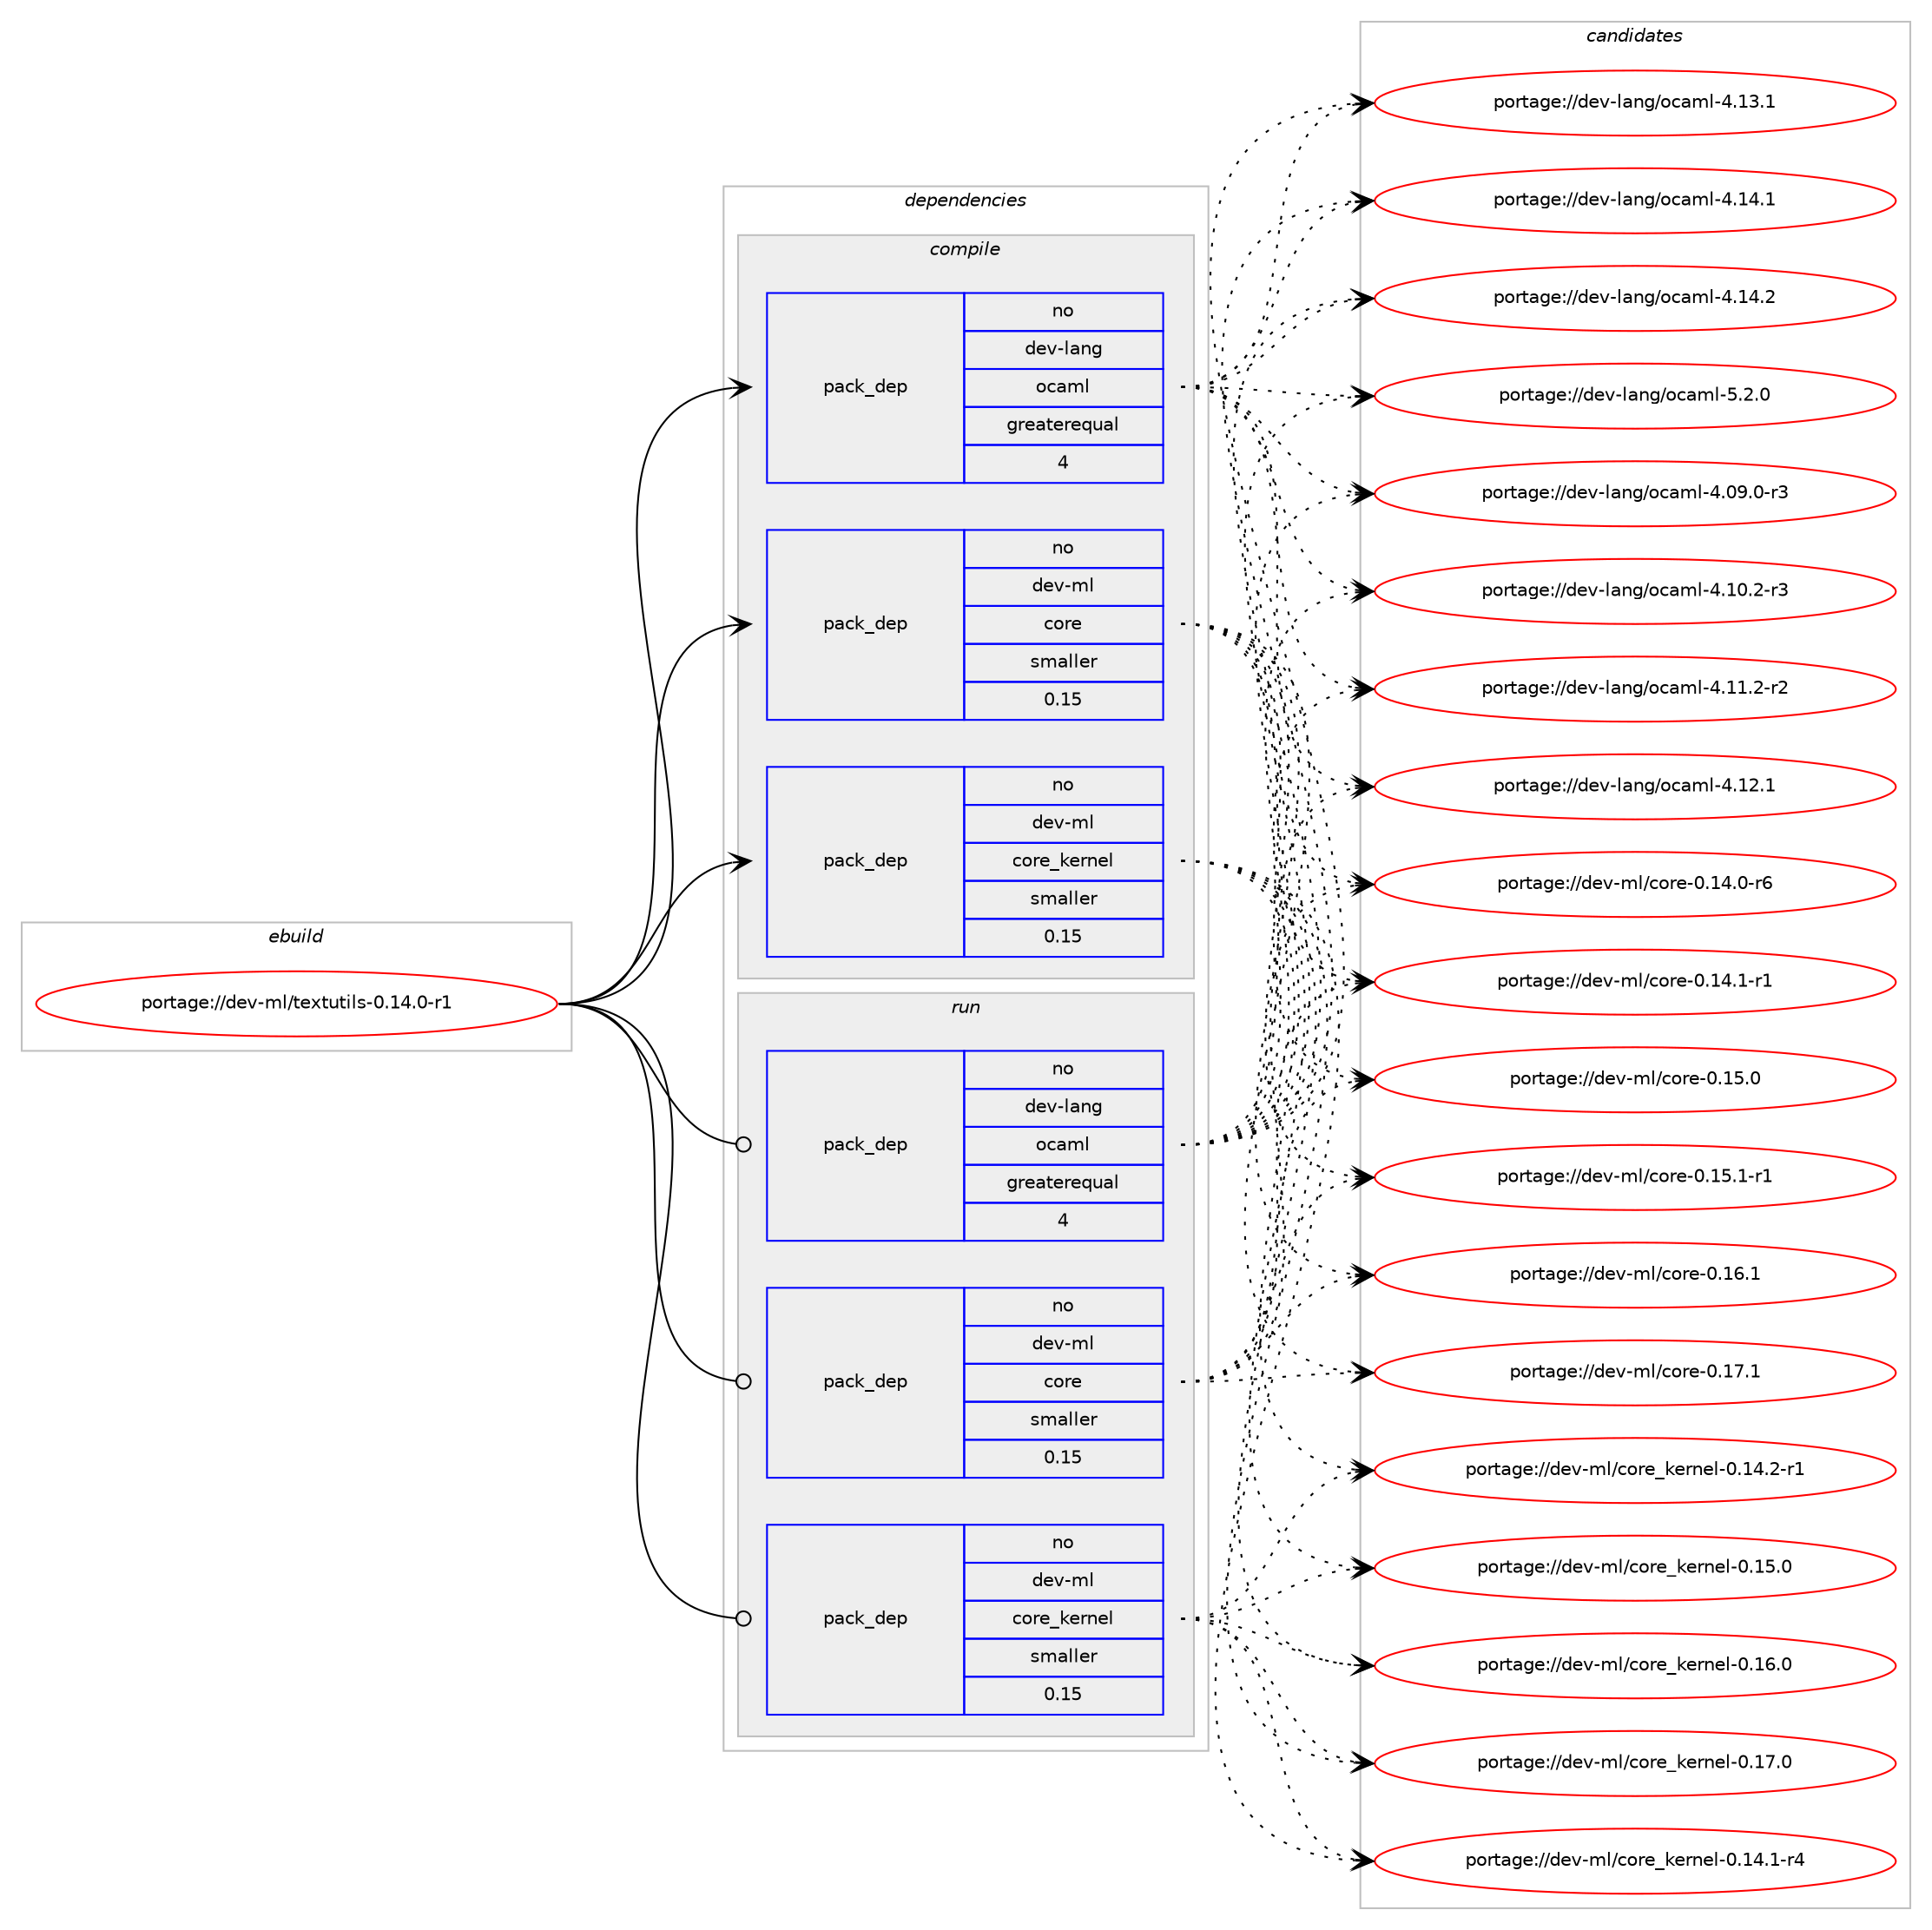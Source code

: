 digraph prolog {

# *************
# Graph options
# *************

newrank=true;
concentrate=true;
compound=true;
graph [rankdir=LR,fontname=Helvetica,fontsize=10,ranksep=1.5];#, ranksep=2.5, nodesep=0.2];
edge  [arrowhead=vee];
node  [fontname=Helvetica,fontsize=10];

# **********
# The ebuild
# **********

subgraph cluster_leftcol {
color=gray;
rank=same;
label=<<i>ebuild</i>>;
id [label="portage://dev-ml/textutils-0.14.0-r1", color=red, width=4, href="../dev-ml/textutils-0.14.0-r1.svg"];
}

# ****************
# The dependencies
# ****************

subgraph cluster_midcol {
color=gray;
label=<<i>dependencies</i>>;
subgraph cluster_compile {
fillcolor="#eeeeee";
style=filled;
label=<<i>compile</i>>;
subgraph pack32687 {
dependency62727 [label=<<TABLE BORDER="0" CELLBORDER="1" CELLSPACING="0" CELLPADDING="4" WIDTH="220"><TR><TD ROWSPAN="6" CELLPADDING="30">pack_dep</TD></TR><TR><TD WIDTH="110">no</TD></TR><TR><TD>dev-lang</TD></TR><TR><TD>ocaml</TD></TR><TR><TD>greaterequal</TD></TR><TR><TD>4</TD></TR></TABLE>>, shape=none, color=blue];
}
id:e -> dependency62727:w [weight=20,style="solid",arrowhead="vee"];
subgraph pack32688 {
dependency62728 [label=<<TABLE BORDER="0" CELLBORDER="1" CELLSPACING="0" CELLPADDING="4" WIDTH="220"><TR><TD ROWSPAN="6" CELLPADDING="30">pack_dep</TD></TR><TR><TD WIDTH="110">no</TD></TR><TR><TD>dev-ml</TD></TR><TR><TD>core</TD></TR><TR><TD>smaller</TD></TR><TR><TD>0.15</TD></TR></TABLE>>, shape=none, color=blue];
}
id:e -> dependency62728:w [weight=20,style="solid",arrowhead="vee"];
subgraph pack32689 {
dependency62729 [label=<<TABLE BORDER="0" CELLBORDER="1" CELLSPACING="0" CELLPADDING="4" WIDTH="220"><TR><TD ROWSPAN="6" CELLPADDING="30">pack_dep</TD></TR><TR><TD WIDTH="110">no</TD></TR><TR><TD>dev-ml</TD></TR><TR><TD>core_kernel</TD></TR><TR><TD>smaller</TD></TR><TR><TD>0.15</TD></TR></TABLE>>, shape=none, color=blue];
}
id:e -> dependency62729:w [weight=20,style="solid",arrowhead="vee"];
# *** BEGIN UNKNOWN DEPENDENCY TYPE (TODO) ***
# id -> package_dependency(portage://dev-ml/textutils-0.14.0-r1,install,no,dev-ml,dune,none,[,,],any_same_slot,[])
# *** END UNKNOWN DEPENDENCY TYPE (TODO) ***

# *** BEGIN UNKNOWN DEPENDENCY TYPE (TODO) ***
# id -> package_dependency(portage://dev-ml/textutils-0.14.0-r1,install,no,dev-ml,ppx_jane,none,[,,],[slot(0),subslot(0.14.0)],[])
# *** END UNKNOWN DEPENDENCY TYPE (TODO) ***

# *** BEGIN UNKNOWN DEPENDENCY TYPE (TODO) ***
# id -> package_dependency(portage://dev-ml/textutils-0.14.0-r1,install,no,dev-ml,uutf,none,[,,],any_same_slot,[])
# *** END UNKNOWN DEPENDENCY TYPE (TODO) ***

}
subgraph cluster_compileandrun {
fillcolor="#eeeeee";
style=filled;
label=<<i>compile and run</i>>;
}
subgraph cluster_run {
fillcolor="#eeeeee";
style=filled;
label=<<i>run</i>>;
subgraph pack32690 {
dependency62730 [label=<<TABLE BORDER="0" CELLBORDER="1" CELLSPACING="0" CELLPADDING="4" WIDTH="220"><TR><TD ROWSPAN="6" CELLPADDING="30">pack_dep</TD></TR><TR><TD WIDTH="110">no</TD></TR><TR><TD>dev-lang</TD></TR><TR><TD>ocaml</TD></TR><TR><TD>greaterequal</TD></TR><TR><TD>4</TD></TR></TABLE>>, shape=none, color=blue];
}
id:e -> dependency62730:w [weight=20,style="solid",arrowhead="odot"];
subgraph pack32691 {
dependency62731 [label=<<TABLE BORDER="0" CELLBORDER="1" CELLSPACING="0" CELLPADDING="4" WIDTH="220"><TR><TD ROWSPAN="6" CELLPADDING="30">pack_dep</TD></TR><TR><TD WIDTH="110">no</TD></TR><TR><TD>dev-ml</TD></TR><TR><TD>core</TD></TR><TR><TD>smaller</TD></TR><TR><TD>0.15</TD></TR></TABLE>>, shape=none, color=blue];
}
id:e -> dependency62731:w [weight=20,style="solid",arrowhead="odot"];
subgraph pack32692 {
dependency62732 [label=<<TABLE BORDER="0" CELLBORDER="1" CELLSPACING="0" CELLPADDING="4" WIDTH="220"><TR><TD ROWSPAN="6" CELLPADDING="30">pack_dep</TD></TR><TR><TD WIDTH="110">no</TD></TR><TR><TD>dev-ml</TD></TR><TR><TD>core_kernel</TD></TR><TR><TD>smaller</TD></TR><TR><TD>0.15</TD></TR></TABLE>>, shape=none, color=blue];
}
id:e -> dependency62732:w [weight=20,style="solid",arrowhead="odot"];
# *** BEGIN UNKNOWN DEPENDENCY TYPE (TODO) ***
# id -> package_dependency(portage://dev-ml/textutils-0.14.0-r1,run,no,dev-ml,dune,none,[,,],any_same_slot,[])
# *** END UNKNOWN DEPENDENCY TYPE (TODO) ***

# *** BEGIN UNKNOWN DEPENDENCY TYPE (TODO) ***
# id -> package_dependency(portage://dev-ml/textutils-0.14.0-r1,run,no,dev-ml,ppx_jane,none,[,,],[slot(0),subslot(0.14.0)],[])
# *** END UNKNOWN DEPENDENCY TYPE (TODO) ***

# *** BEGIN UNKNOWN DEPENDENCY TYPE (TODO) ***
# id -> package_dependency(portage://dev-ml/textutils-0.14.0-r1,run,no,dev-ml,uutf,none,[,,],any_same_slot,[])
# *** END UNKNOWN DEPENDENCY TYPE (TODO) ***

}
}

# **************
# The candidates
# **************

subgraph cluster_choices {
rank=same;
color=gray;
label=<<i>candidates</i>>;

subgraph choice32687 {
color=black;
nodesep=1;
choice1001011184510897110103471119997109108455246485746484511451 [label="portage://dev-lang/ocaml-4.09.0-r3", color=red, width=4,href="../dev-lang/ocaml-4.09.0-r3.svg"];
choice1001011184510897110103471119997109108455246494846504511451 [label="portage://dev-lang/ocaml-4.10.2-r3", color=red, width=4,href="../dev-lang/ocaml-4.10.2-r3.svg"];
choice1001011184510897110103471119997109108455246494946504511450 [label="portage://dev-lang/ocaml-4.11.2-r2", color=red, width=4,href="../dev-lang/ocaml-4.11.2-r2.svg"];
choice100101118451089711010347111999710910845524649504649 [label="portage://dev-lang/ocaml-4.12.1", color=red, width=4,href="../dev-lang/ocaml-4.12.1.svg"];
choice100101118451089711010347111999710910845524649514649 [label="portage://dev-lang/ocaml-4.13.1", color=red, width=4,href="../dev-lang/ocaml-4.13.1.svg"];
choice100101118451089711010347111999710910845524649524649 [label="portage://dev-lang/ocaml-4.14.1", color=red, width=4,href="../dev-lang/ocaml-4.14.1.svg"];
choice100101118451089711010347111999710910845524649524650 [label="portage://dev-lang/ocaml-4.14.2", color=red, width=4,href="../dev-lang/ocaml-4.14.2.svg"];
choice1001011184510897110103471119997109108455346504648 [label="portage://dev-lang/ocaml-5.2.0", color=red, width=4,href="../dev-lang/ocaml-5.2.0.svg"];
dependency62727:e -> choice1001011184510897110103471119997109108455246485746484511451:w [style=dotted,weight="100"];
dependency62727:e -> choice1001011184510897110103471119997109108455246494846504511451:w [style=dotted,weight="100"];
dependency62727:e -> choice1001011184510897110103471119997109108455246494946504511450:w [style=dotted,weight="100"];
dependency62727:e -> choice100101118451089711010347111999710910845524649504649:w [style=dotted,weight="100"];
dependency62727:e -> choice100101118451089711010347111999710910845524649514649:w [style=dotted,weight="100"];
dependency62727:e -> choice100101118451089711010347111999710910845524649524649:w [style=dotted,weight="100"];
dependency62727:e -> choice100101118451089711010347111999710910845524649524650:w [style=dotted,weight="100"];
dependency62727:e -> choice1001011184510897110103471119997109108455346504648:w [style=dotted,weight="100"];
}
subgraph choice32688 {
color=black;
nodesep=1;
choice100101118451091084799111114101454846495246484511454 [label="portage://dev-ml/core-0.14.0-r6", color=red, width=4,href="../dev-ml/core-0.14.0-r6.svg"];
choice100101118451091084799111114101454846495246494511449 [label="portage://dev-ml/core-0.14.1-r1", color=red, width=4,href="../dev-ml/core-0.14.1-r1.svg"];
choice10010111845109108479911111410145484649534648 [label="portage://dev-ml/core-0.15.0", color=red, width=4,href="../dev-ml/core-0.15.0.svg"];
choice100101118451091084799111114101454846495346494511449 [label="portage://dev-ml/core-0.15.1-r1", color=red, width=4,href="../dev-ml/core-0.15.1-r1.svg"];
choice10010111845109108479911111410145484649544649 [label="portage://dev-ml/core-0.16.1", color=red, width=4,href="../dev-ml/core-0.16.1.svg"];
choice10010111845109108479911111410145484649554649 [label="portage://dev-ml/core-0.17.1", color=red, width=4,href="../dev-ml/core-0.17.1.svg"];
dependency62728:e -> choice100101118451091084799111114101454846495246484511454:w [style=dotted,weight="100"];
dependency62728:e -> choice100101118451091084799111114101454846495246494511449:w [style=dotted,weight="100"];
dependency62728:e -> choice10010111845109108479911111410145484649534648:w [style=dotted,weight="100"];
dependency62728:e -> choice100101118451091084799111114101454846495346494511449:w [style=dotted,weight="100"];
dependency62728:e -> choice10010111845109108479911111410145484649544649:w [style=dotted,weight="100"];
dependency62728:e -> choice10010111845109108479911111410145484649554649:w [style=dotted,weight="100"];
}
subgraph choice32689 {
color=black;
nodesep=1;
choice10010111845109108479911111410195107101114110101108454846495246494511452 [label="portage://dev-ml/core_kernel-0.14.1-r4", color=red, width=4,href="../dev-ml/core_kernel-0.14.1-r4.svg"];
choice10010111845109108479911111410195107101114110101108454846495246504511449 [label="portage://dev-ml/core_kernel-0.14.2-r1", color=red, width=4,href="../dev-ml/core_kernel-0.14.2-r1.svg"];
choice1001011184510910847991111141019510710111411010110845484649534648 [label="portage://dev-ml/core_kernel-0.15.0", color=red, width=4,href="../dev-ml/core_kernel-0.15.0.svg"];
choice1001011184510910847991111141019510710111411010110845484649544648 [label="portage://dev-ml/core_kernel-0.16.0", color=red, width=4,href="../dev-ml/core_kernel-0.16.0.svg"];
choice1001011184510910847991111141019510710111411010110845484649554648 [label="portage://dev-ml/core_kernel-0.17.0", color=red, width=4,href="../dev-ml/core_kernel-0.17.0.svg"];
dependency62729:e -> choice10010111845109108479911111410195107101114110101108454846495246494511452:w [style=dotted,weight="100"];
dependency62729:e -> choice10010111845109108479911111410195107101114110101108454846495246504511449:w [style=dotted,weight="100"];
dependency62729:e -> choice1001011184510910847991111141019510710111411010110845484649534648:w [style=dotted,weight="100"];
dependency62729:e -> choice1001011184510910847991111141019510710111411010110845484649544648:w [style=dotted,weight="100"];
dependency62729:e -> choice1001011184510910847991111141019510710111411010110845484649554648:w [style=dotted,weight="100"];
}
subgraph choice32690 {
color=black;
nodesep=1;
choice1001011184510897110103471119997109108455246485746484511451 [label="portage://dev-lang/ocaml-4.09.0-r3", color=red, width=4,href="../dev-lang/ocaml-4.09.0-r3.svg"];
choice1001011184510897110103471119997109108455246494846504511451 [label="portage://dev-lang/ocaml-4.10.2-r3", color=red, width=4,href="../dev-lang/ocaml-4.10.2-r3.svg"];
choice1001011184510897110103471119997109108455246494946504511450 [label="portage://dev-lang/ocaml-4.11.2-r2", color=red, width=4,href="../dev-lang/ocaml-4.11.2-r2.svg"];
choice100101118451089711010347111999710910845524649504649 [label="portage://dev-lang/ocaml-4.12.1", color=red, width=4,href="../dev-lang/ocaml-4.12.1.svg"];
choice100101118451089711010347111999710910845524649514649 [label="portage://dev-lang/ocaml-4.13.1", color=red, width=4,href="../dev-lang/ocaml-4.13.1.svg"];
choice100101118451089711010347111999710910845524649524649 [label="portage://dev-lang/ocaml-4.14.1", color=red, width=4,href="../dev-lang/ocaml-4.14.1.svg"];
choice100101118451089711010347111999710910845524649524650 [label="portage://dev-lang/ocaml-4.14.2", color=red, width=4,href="../dev-lang/ocaml-4.14.2.svg"];
choice1001011184510897110103471119997109108455346504648 [label="portage://dev-lang/ocaml-5.2.0", color=red, width=4,href="../dev-lang/ocaml-5.2.0.svg"];
dependency62730:e -> choice1001011184510897110103471119997109108455246485746484511451:w [style=dotted,weight="100"];
dependency62730:e -> choice1001011184510897110103471119997109108455246494846504511451:w [style=dotted,weight="100"];
dependency62730:e -> choice1001011184510897110103471119997109108455246494946504511450:w [style=dotted,weight="100"];
dependency62730:e -> choice100101118451089711010347111999710910845524649504649:w [style=dotted,weight="100"];
dependency62730:e -> choice100101118451089711010347111999710910845524649514649:w [style=dotted,weight="100"];
dependency62730:e -> choice100101118451089711010347111999710910845524649524649:w [style=dotted,weight="100"];
dependency62730:e -> choice100101118451089711010347111999710910845524649524650:w [style=dotted,weight="100"];
dependency62730:e -> choice1001011184510897110103471119997109108455346504648:w [style=dotted,weight="100"];
}
subgraph choice32691 {
color=black;
nodesep=1;
choice100101118451091084799111114101454846495246484511454 [label="portage://dev-ml/core-0.14.0-r6", color=red, width=4,href="../dev-ml/core-0.14.0-r6.svg"];
choice100101118451091084799111114101454846495246494511449 [label="portage://dev-ml/core-0.14.1-r1", color=red, width=4,href="../dev-ml/core-0.14.1-r1.svg"];
choice10010111845109108479911111410145484649534648 [label="portage://dev-ml/core-0.15.0", color=red, width=4,href="../dev-ml/core-0.15.0.svg"];
choice100101118451091084799111114101454846495346494511449 [label="portage://dev-ml/core-0.15.1-r1", color=red, width=4,href="../dev-ml/core-0.15.1-r1.svg"];
choice10010111845109108479911111410145484649544649 [label="portage://dev-ml/core-0.16.1", color=red, width=4,href="../dev-ml/core-0.16.1.svg"];
choice10010111845109108479911111410145484649554649 [label="portage://dev-ml/core-0.17.1", color=red, width=4,href="../dev-ml/core-0.17.1.svg"];
dependency62731:e -> choice100101118451091084799111114101454846495246484511454:w [style=dotted,weight="100"];
dependency62731:e -> choice100101118451091084799111114101454846495246494511449:w [style=dotted,weight="100"];
dependency62731:e -> choice10010111845109108479911111410145484649534648:w [style=dotted,weight="100"];
dependency62731:e -> choice100101118451091084799111114101454846495346494511449:w [style=dotted,weight="100"];
dependency62731:e -> choice10010111845109108479911111410145484649544649:w [style=dotted,weight="100"];
dependency62731:e -> choice10010111845109108479911111410145484649554649:w [style=dotted,weight="100"];
}
subgraph choice32692 {
color=black;
nodesep=1;
choice10010111845109108479911111410195107101114110101108454846495246494511452 [label="portage://dev-ml/core_kernel-0.14.1-r4", color=red, width=4,href="../dev-ml/core_kernel-0.14.1-r4.svg"];
choice10010111845109108479911111410195107101114110101108454846495246504511449 [label="portage://dev-ml/core_kernel-0.14.2-r1", color=red, width=4,href="../dev-ml/core_kernel-0.14.2-r1.svg"];
choice1001011184510910847991111141019510710111411010110845484649534648 [label="portage://dev-ml/core_kernel-0.15.0", color=red, width=4,href="../dev-ml/core_kernel-0.15.0.svg"];
choice1001011184510910847991111141019510710111411010110845484649544648 [label="portage://dev-ml/core_kernel-0.16.0", color=red, width=4,href="../dev-ml/core_kernel-0.16.0.svg"];
choice1001011184510910847991111141019510710111411010110845484649554648 [label="portage://dev-ml/core_kernel-0.17.0", color=red, width=4,href="../dev-ml/core_kernel-0.17.0.svg"];
dependency62732:e -> choice10010111845109108479911111410195107101114110101108454846495246494511452:w [style=dotted,weight="100"];
dependency62732:e -> choice10010111845109108479911111410195107101114110101108454846495246504511449:w [style=dotted,weight="100"];
dependency62732:e -> choice1001011184510910847991111141019510710111411010110845484649534648:w [style=dotted,weight="100"];
dependency62732:e -> choice1001011184510910847991111141019510710111411010110845484649544648:w [style=dotted,weight="100"];
dependency62732:e -> choice1001011184510910847991111141019510710111411010110845484649554648:w [style=dotted,weight="100"];
}
}

}
